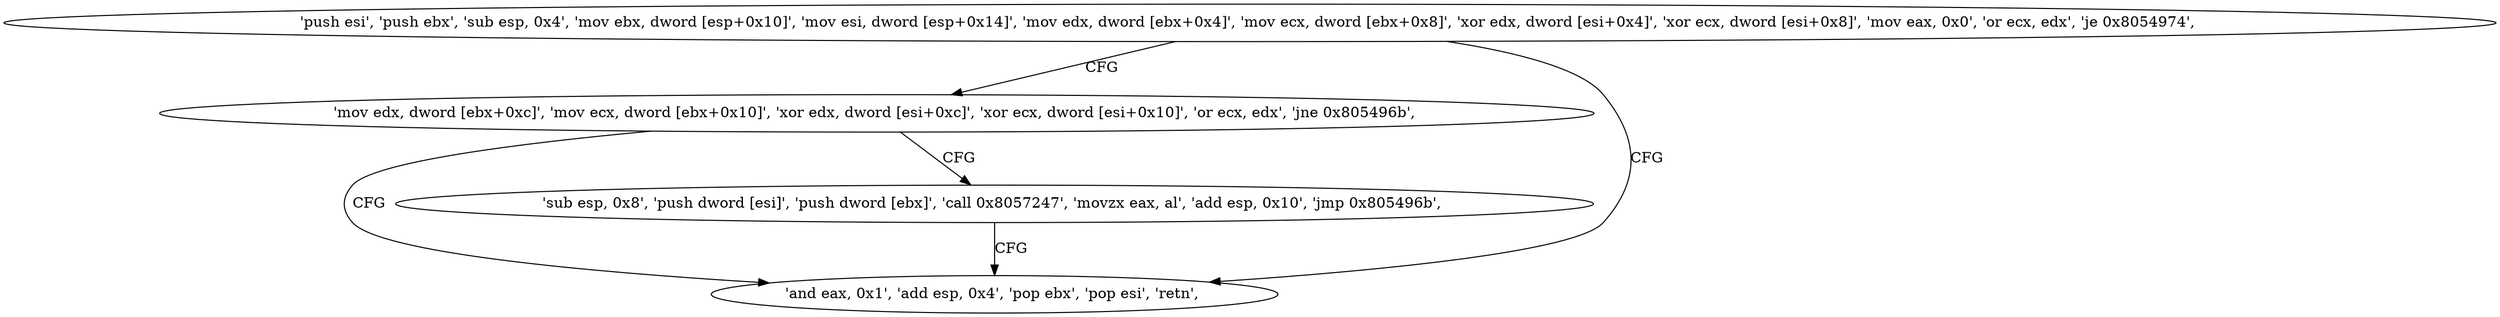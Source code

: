 digraph "func" {
"134564169" [label = "'push esi', 'push ebx', 'sub esp, 0x4', 'mov ebx, dword [esp+0x10]', 'mov esi, dword [esp+0x14]', 'mov edx, dword [ebx+0x4]', 'mov ecx, dword [ebx+0x8]', 'xor edx, dword [esi+0x4]', 'xor ecx, dword [esi+0x8]', 'mov eax, 0x0', 'or ecx, edx', 'je 0x8054974', " ]
"134564212" [label = "'mov edx, dword [ebx+0xc]', 'mov ecx, dword [ebx+0x10]', 'xor edx, dword [esi+0xc]', 'xor ecx, dword [esi+0x10]', 'or ecx, edx', 'jne 0x805496b', " ]
"134564203" [label = "'and eax, 0x1', 'add esp, 0x4', 'pop ebx', 'pop esi', 'retn', " ]
"134564228" [label = "'sub esp, 0x8', 'push dword [esi]', 'push dword [ebx]', 'call 0x8057247', 'movzx eax, al', 'add esp, 0x10', 'jmp 0x805496b', " ]
"134564169" -> "134564212" [ label = "CFG" ]
"134564169" -> "134564203" [ label = "CFG" ]
"134564212" -> "134564203" [ label = "CFG" ]
"134564212" -> "134564228" [ label = "CFG" ]
"134564228" -> "134564203" [ label = "CFG" ]
}
